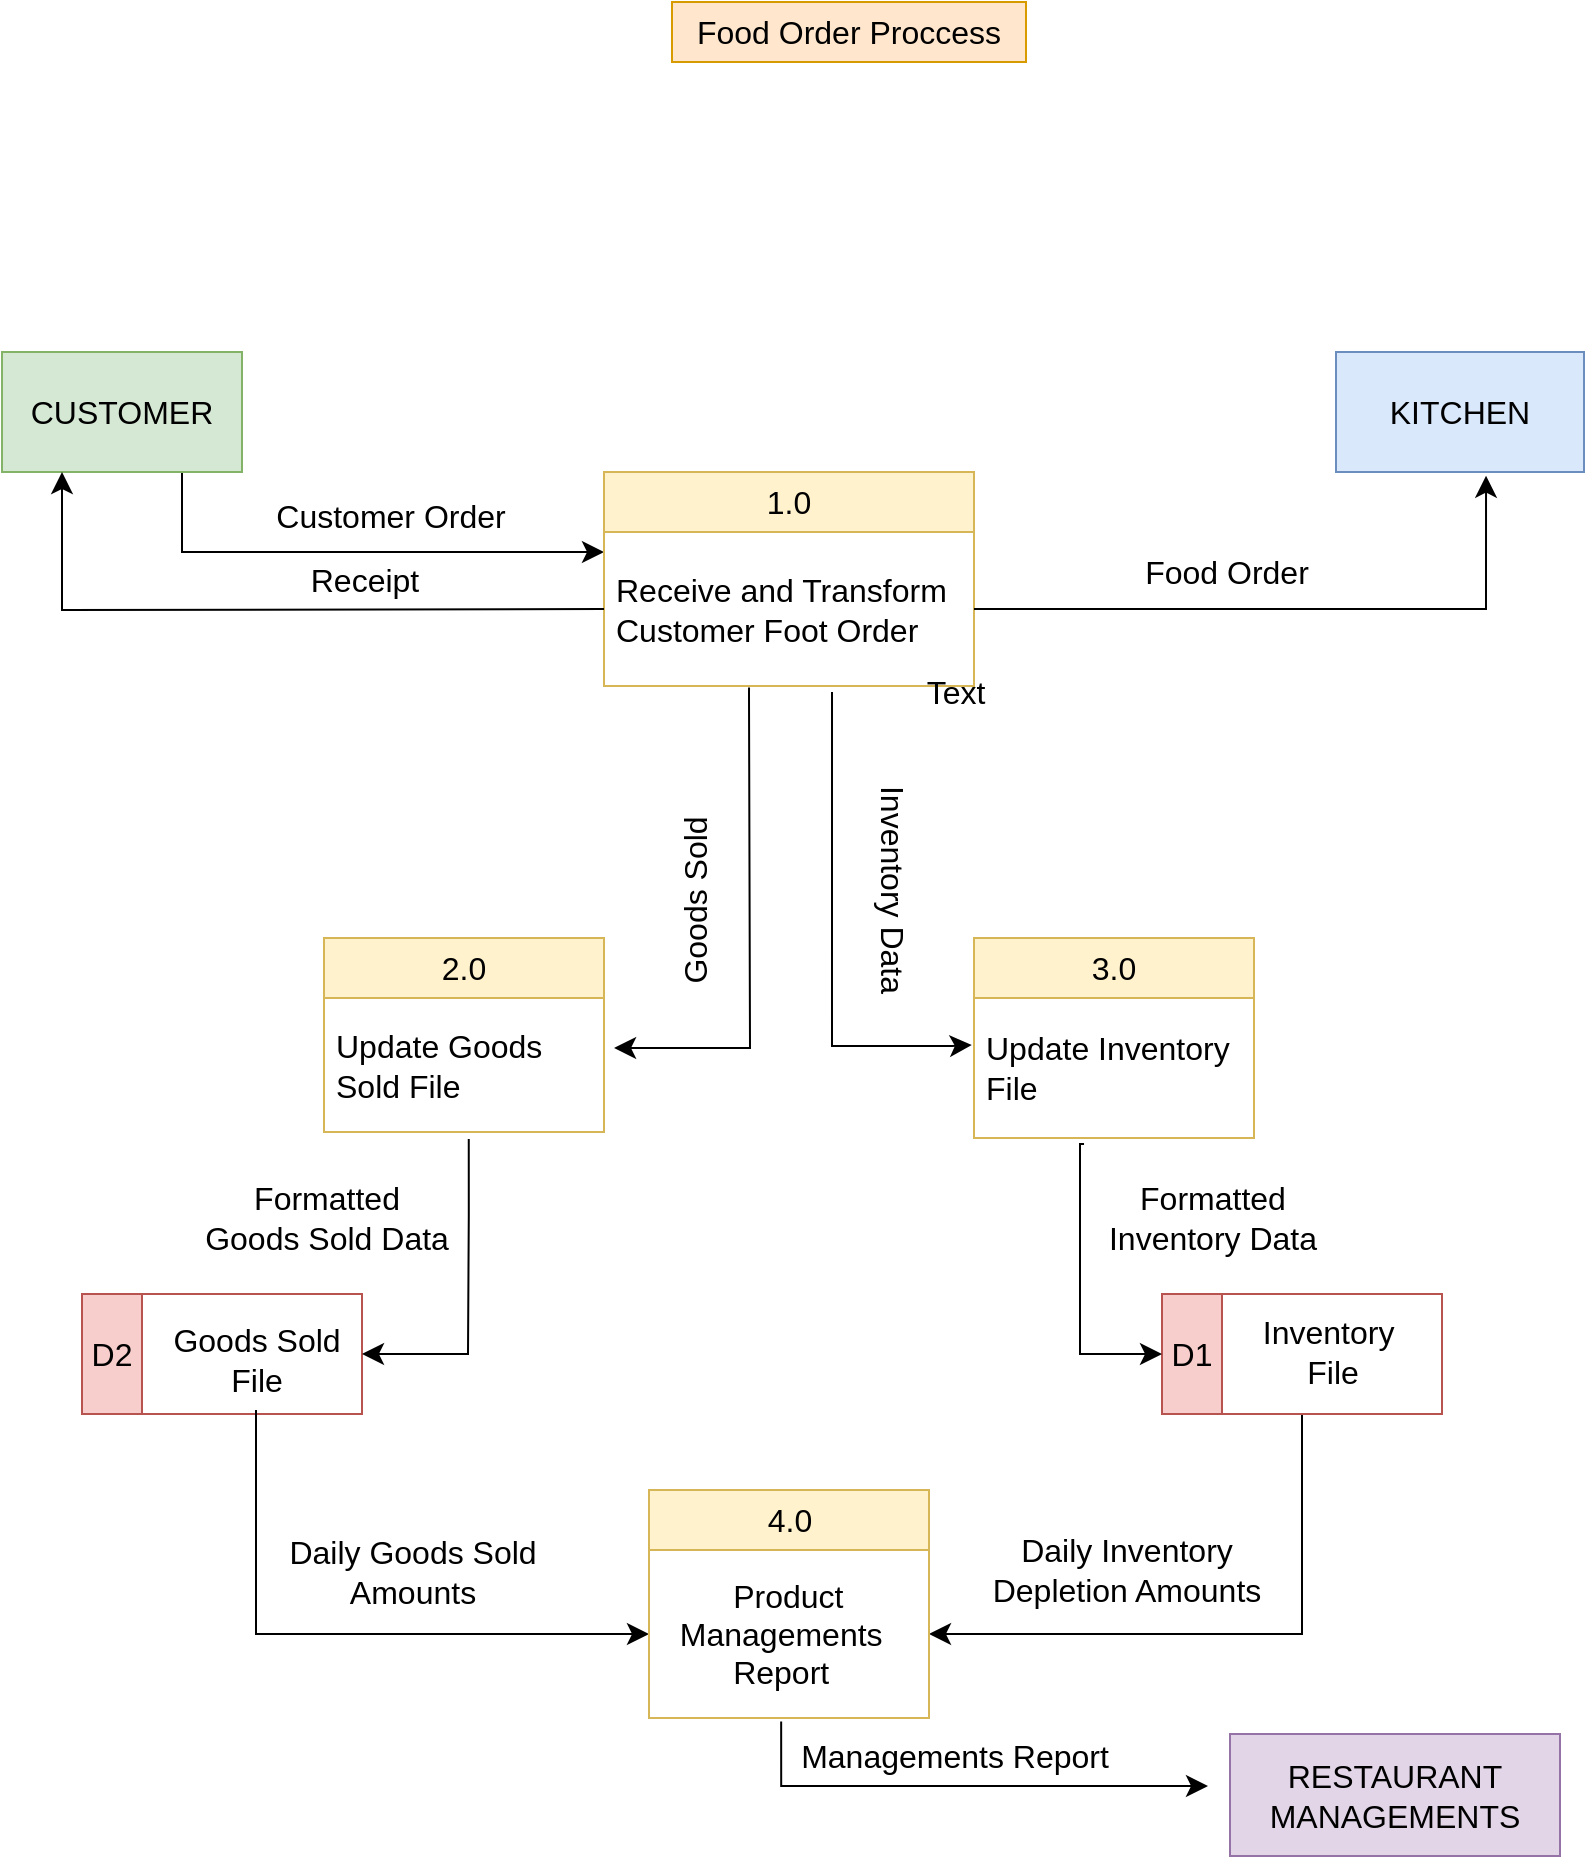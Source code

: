 <mxfile version="22.1.21" type="google" pages="3">
  <diagram name="Concept Order" id="_lz9Arbkmff_B3C-vJ0g">
    <mxGraphModel grid="0" page="0" gridSize="10" guides="1" tooltips="1" connect="1" arrows="1" fold="1" pageScale="1" pageWidth="850" pageHeight="1100" math="0" shadow="0">
      <root>
        <mxCell id="0" />
        <mxCell id="1" parent="0" />
        <mxCell id="RaQHfYHKUksMZJ2UErdJ-29" style="edgeStyle=orthogonalEdgeStyle;rounded=0;orthogonalLoop=1;jettySize=auto;html=1;exitX=0.75;exitY=1;exitDx=0;exitDy=0;fontSize=12;startSize=8;endSize=8;" edge="1" parent="1" source="DwUPUjku0HetQH6oXNHy-1" target="DwUPUjku0HetQH6oXNHy-3">
          <mxGeometry relative="1" as="geometry">
            <Array as="points">
              <mxPoint x="-127" y="66" />
            </Array>
          </mxGeometry>
        </mxCell>
        <mxCell id="DwUPUjku0HetQH6oXNHy-1" value="CUSTOMER" style="rounded=0;whiteSpace=wrap;html=1;fontSize=16;fillColor=#d5e8d4;strokeColor=#82b366;" vertex="1" parent="1">
          <mxGeometry x="-217" y="-34" width="120" height="60" as="geometry" />
        </mxCell>
        <mxCell id="DwUPUjku0HetQH6oXNHy-2" value="1.0" style="swimlane;fontStyle=0;childLayout=stackLayout;horizontal=1;startSize=30;horizontalStack=0;resizeParent=1;resizeParentMax=0;resizeLast=0;collapsible=1;marginBottom=0;whiteSpace=wrap;html=1;fontSize=16;fillColor=#fff2cc;strokeColor=#d6b656;" vertex="1" parent="1">
          <mxGeometry x="84" y="26" width="185" height="107" as="geometry" />
        </mxCell>
        <mxCell id="DwUPUjku0HetQH6oXNHy-3" value="Receive and Transform Customer Foot Order" style="text;strokeColor=none;fillColor=none;align=left;verticalAlign=middle;spacingLeft=4;spacingRight=4;overflow=hidden;points=[[0,0.5],[1,0.5]];portConstraint=eastwest;rotatable=0;whiteSpace=wrap;html=1;fontSize=16;" vertex="1" parent="DwUPUjku0HetQH6oXNHy-2">
          <mxGeometry y="30" width="185" height="77" as="geometry" />
        </mxCell>
        <mxCell id="RaQHfYHKUksMZJ2UErdJ-1" value="KITCHEN" style="rounded=0;whiteSpace=wrap;html=1;fontSize=16;fillColor=#dae8fc;strokeColor=#6c8ebf;" vertex="1" parent="1">
          <mxGeometry x="450" y="-34" width="124" height="60" as="geometry" />
        </mxCell>
        <mxCell id="RaQHfYHKUksMZJ2UErdJ-5" style="edgeStyle=orthogonalEdgeStyle;rounded=0;orthogonalLoop=1;jettySize=auto;html=1;entryX=0.605;entryY=1.031;entryDx=0;entryDy=0;entryPerimeter=0;fontSize=12;startSize=8;endSize=8;" edge="1" parent="1" source="DwUPUjku0HetQH6oXNHy-3" target="RaQHfYHKUksMZJ2UErdJ-1">
          <mxGeometry relative="1" as="geometry" />
        </mxCell>
        <mxCell id="RaQHfYHKUksMZJ2UErdJ-25" style="rounded=0;orthogonalLoop=1;jettySize=auto;html=1;exitX=0;exitY=0.5;exitDx=0;exitDy=0;entryX=0.25;entryY=1;entryDx=0;entryDy=0;fontSize=12;startSize=8;endSize=8;" edge="1" parent="1" source="DwUPUjku0HetQH6oXNHy-3" target="DwUPUjku0HetQH6oXNHy-1">
          <mxGeometry relative="1" as="geometry">
            <Array as="points">
              <mxPoint x="-187" y="95" />
            </Array>
          </mxGeometry>
        </mxCell>
        <mxCell id="RaQHfYHKUksMZJ2UErdJ-28" value="Customer Order" style="text;html=1;align=center;verticalAlign=middle;resizable=0;points=[];autosize=1;strokeColor=none;fillColor=none;fontSize=16;" vertex="1" parent="1">
          <mxGeometry x="-90" y="32" width="133" height="31" as="geometry" />
        </mxCell>
        <mxCell id="RaQHfYHKUksMZJ2UErdJ-30" value="3.0" style="swimlane;fontStyle=0;childLayout=stackLayout;horizontal=1;startSize=30;horizontalStack=0;resizeParent=1;resizeParentMax=0;resizeLast=0;collapsible=1;marginBottom=0;whiteSpace=wrap;html=1;fontSize=16;fillColor=#fff2cc;strokeColor=#d6b656;" vertex="1" parent="1">
          <mxGeometry x="269" y="259" width="140" height="100" as="geometry" />
        </mxCell>
        <mxCell id="RaQHfYHKUksMZJ2UErdJ-31" value="Update Inventory File" style="text;strokeColor=none;fillColor=none;align=left;verticalAlign=middle;spacingLeft=4;spacingRight=4;overflow=hidden;points=[[0,0.5],[1,0.5]];portConstraint=eastwest;rotatable=0;whiteSpace=wrap;html=1;fontSize=16;" vertex="1" parent="RaQHfYHKUksMZJ2UErdJ-30">
          <mxGeometry y="30" width="140" height="70" as="geometry" />
        </mxCell>
        <mxCell id="RaQHfYHKUksMZJ2UErdJ-34" value="2.0" style="swimlane;fontStyle=0;childLayout=stackLayout;horizontal=1;startSize=30;horizontalStack=0;resizeParent=1;resizeParentMax=0;resizeLast=0;collapsible=1;marginBottom=0;whiteSpace=wrap;html=1;fontSize=16;fillColor=#fff2cc;strokeColor=#d6b656;" vertex="1" parent="1">
          <mxGeometry x="-56" y="259" width="140" height="97" as="geometry" />
        </mxCell>
        <mxCell id="RaQHfYHKUksMZJ2UErdJ-35" value="Update Goods Sold File" style="text;strokeColor=none;fillColor=none;align=left;verticalAlign=middle;spacingLeft=4;spacingRight=4;overflow=hidden;points=[[0,0.5],[1,0.5]];portConstraint=eastwest;rotatable=0;whiteSpace=wrap;html=1;fontSize=16;" vertex="1" parent="RaQHfYHKUksMZJ2UErdJ-34">
          <mxGeometry y="30" width="140" height="67" as="geometry" />
        </mxCell>
        <mxCell id="RaQHfYHKUksMZJ2UErdJ-38" value="" style="endArrow=classic;html=1;rounded=0;fontSize=12;startSize=8;endSize=8;exitX=0.649;exitY=1;exitDx=0;exitDy=0;exitPerimeter=0;edgeStyle=orthogonalEdgeStyle;entryX=-0.008;entryY=0.336;entryDx=0;entryDy=0;entryPerimeter=0;" edge="1" parent="1" target="RaQHfYHKUksMZJ2UErdJ-31">
          <mxGeometry width="50" height="50" relative="1" as="geometry">
            <mxPoint x="198.005" y="136" as="sourcePoint" />
            <mxPoint x="257.94" y="311" as="targetPoint" />
            <Array as="points">
              <mxPoint x="198" y="313" />
              <mxPoint x="258" y="313" />
            </Array>
          </mxGeometry>
        </mxCell>
        <mxCell id="RaQHfYHKUksMZJ2UErdJ-41" value="" style="endArrow=classic;html=1;rounded=0;fontSize=12;startSize=8;endSize=8;entryX=1.036;entryY=0.373;entryDx=0;entryDy=0;entryPerimeter=0;exitX=0.392;exitY=1.01;exitDx=0;exitDy=0;exitPerimeter=0;edgeStyle=orthogonalEdgeStyle;" edge="1" parent="1" source="DwUPUjku0HetQH6oXNHy-3" target="RaQHfYHKUksMZJ2UErdJ-35">
          <mxGeometry width="50" height="50" relative="1" as="geometry">
            <mxPoint x="177" y="182" as="sourcePoint" />
            <mxPoint x="145" y="323" as="targetPoint" />
            <Array as="points">
              <mxPoint x="157" y="137" />
              <mxPoint x="157" y="137" />
              <mxPoint x="157" y="314" />
            </Array>
          </mxGeometry>
        </mxCell>
        <mxCell id="RaQHfYHKUksMZJ2UErdJ-57" value="D2" style="swimlane;fontStyle=0;childLayout=stackLayout;horizontal=1;startSize=30;horizontalStack=0;resizeParent=1;resizeParentMax=0;resizeLast=0;collapsible=1;marginBottom=0;whiteSpace=wrap;html=1;fontSize=16;direction=north;fillColor=#f8cecc;strokeColor=#b85450;" vertex="1" parent="1">
          <mxGeometry x="-177" y="437" width="140" height="60" as="geometry" />
        </mxCell>
        <mxCell id="RaQHfYHKUksMZJ2UErdJ-77" style="edgeStyle=orthogonalEdgeStyle;rounded=0;orthogonalLoop=1;jettySize=auto;html=1;entryX=1;entryY=0.5;entryDx=0;entryDy=0;fontSize=12;startSize=8;endSize=8;" edge="1" parent="1" source="RaQHfYHKUksMZJ2UErdJ-61" target="RaQHfYHKUksMZJ2UErdJ-72">
          <mxGeometry relative="1" as="geometry" />
        </mxCell>
        <mxCell id="RaQHfYHKUksMZJ2UErdJ-61" value="D1" style="swimlane;fontStyle=0;childLayout=stackLayout;horizontal=1;startSize=30;horizontalStack=0;resizeParent=1;resizeParentMax=0;resizeLast=0;collapsible=1;marginBottom=0;whiteSpace=wrap;html=1;fontSize=16;direction=north;fillColor=#f8cecc;strokeColor=#b85450;" vertex="1" parent="1">
          <mxGeometry x="363" y="437" width="140" height="60" as="geometry" />
        </mxCell>
        <mxCell id="RaQHfYHKUksMZJ2UErdJ-62" value="" style="endArrow=classic;html=1;rounded=0;fontSize=12;startSize=8;endSize=8;entryX=0.5;entryY=0;entryDx=0;entryDy=0;exitX=0.393;exitY=1.043;exitDx=0;exitDy=0;exitPerimeter=0;edgeStyle=orthogonalEdgeStyle;" edge="1" parent="1" source="RaQHfYHKUksMZJ2UErdJ-31" target="RaQHfYHKUksMZJ2UErdJ-61">
          <mxGeometry width="50" height="50" relative="1" as="geometry">
            <mxPoint x="152" y="301" as="sourcePoint" />
            <mxPoint x="202" y="251" as="targetPoint" />
            <Array as="points">
              <mxPoint x="322" y="362" />
              <mxPoint x="322" y="467" />
            </Array>
          </mxGeometry>
        </mxCell>
        <mxCell id="RaQHfYHKUksMZJ2UErdJ-63" value="" style="endArrow=classic;html=1;rounded=0;fontSize=12;startSize=8;endSize=8;entryX=0.5;entryY=1;entryDx=0;entryDy=0;exitX=0.517;exitY=1.053;exitDx=0;exitDy=0;exitPerimeter=0;edgeStyle=orthogonalEdgeStyle;" edge="1" parent="1" source="RaQHfYHKUksMZJ2UErdJ-35" target="RaQHfYHKUksMZJ2UErdJ-57">
          <mxGeometry width="50" height="50" relative="1" as="geometry">
            <mxPoint x="4" y="384" as="sourcePoint" />
            <mxPoint x="43" y="489" as="targetPoint" />
            <Array as="points">
              <mxPoint x="16" y="397" />
              <mxPoint x="16" y="467" />
            </Array>
          </mxGeometry>
        </mxCell>
        <mxCell id="RaQHfYHKUksMZJ2UErdJ-64" value="Inventory Data" style="text;html=1;align=center;verticalAlign=middle;resizable=0;points=[];autosize=1;strokeColor=none;fillColor=none;fontSize=16;rotation=90;" vertex="1" parent="1">
          <mxGeometry x="168" y="219" width="122" height="31" as="geometry" />
        </mxCell>
        <mxCell id="RaQHfYHKUksMZJ2UErdJ-65" value="Goods Sold" style="text;html=1;align=center;verticalAlign=middle;resizable=0;points=[];autosize=1;strokeColor=none;fillColor=none;fontSize=16;rotation=270;" vertex="1" parent="1">
          <mxGeometry x="78" y="225" width="102" height="31" as="geometry" />
        </mxCell>
        <mxCell id="RaQHfYHKUksMZJ2UErdJ-75" style="edgeStyle=orthogonalEdgeStyle;rounded=0;orthogonalLoop=1;jettySize=auto;html=1;entryX=0;entryY=0.5;entryDx=0;entryDy=0;fontSize=12;startSize=8;endSize=8;" edge="1" parent="1" source="RaQHfYHKUksMZJ2UErdJ-67" target="RaQHfYHKUksMZJ2UErdJ-72">
          <mxGeometry relative="1" as="geometry" />
        </mxCell>
        <mxCell id="RaQHfYHKUksMZJ2UErdJ-67" value="Goods Sold&lt;br&gt;File" style="text;html=1;align=center;verticalAlign=middle;resizable=0;points=[];autosize=1;strokeColor=none;fillColor=none;fontSize=16;" vertex="1" parent="1">
          <mxGeometry x="-141" y="445" width="102" height="50" as="geometry" />
        </mxCell>
        <mxCell id="RaQHfYHKUksMZJ2UErdJ-68" value="Formatted&lt;br&gt;Goods Sold Data" style="text;html=1;align=center;verticalAlign=middle;resizable=0;points=[];autosize=1;strokeColor=none;fillColor=none;fontSize=16;" vertex="1" parent="1">
          <mxGeometry x="-125" y="374" width="140" height="50" as="geometry" />
        </mxCell>
        <mxCell id="RaQHfYHKUksMZJ2UErdJ-69" value="Formatted&lt;br&gt;Inventory Data" style="text;html=1;align=center;verticalAlign=middle;resizable=0;points=[];autosize=1;strokeColor=none;fillColor=none;fontSize=16;" vertex="1" parent="1">
          <mxGeometry x="327" y="374" width="122" height="50" as="geometry" />
        </mxCell>
        <mxCell id="RaQHfYHKUksMZJ2UErdJ-70" value="Inventory&amp;nbsp;&lt;br&gt;File" style="text;html=1;align=center;verticalAlign=middle;resizable=0;points=[];autosize=1;strokeColor=none;fillColor=none;fontSize=16;" vertex="1" parent="1">
          <mxGeometry x="404" y="441" width="88" height="50" as="geometry" />
        </mxCell>
        <mxCell id="RaQHfYHKUksMZJ2UErdJ-71" value="4.0" style="swimlane;fontStyle=0;childLayout=stackLayout;horizontal=1;startSize=30;horizontalStack=0;resizeParent=1;resizeParentMax=0;resizeLast=0;collapsible=1;marginBottom=0;whiteSpace=wrap;html=1;fontSize=16;fillColor=#fff2cc;strokeColor=#d6b656;" vertex="1" parent="1">
          <mxGeometry x="106.5" y="535" width="140" height="114" as="geometry" />
        </mxCell>
        <mxCell id="RaQHfYHKUksMZJ2UErdJ-72" value="&lt;span style=&quot;white-space: pre;&quot;&gt;&#x9;&lt;/span&gt;Product&lt;br&gt;&amp;nbsp; Managements&amp;nbsp; &amp;nbsp; &amp;nbsp;&lt;span style=&quot;white-space: pre;&quot;&gt;&#x9;&lt;/span&gt;Report" style="text;strokeColor=none;fillColor=none;align=left;verticalAlign=middle;spacingLeft=4;spacingRight=4;overflow=hidden;points=[[0,0.5],[1,0.5]];portConstraint=eastwest;rotatable=0;whiteSpace=wrap;html=1;fontSize=16;" vertex="1" parent="RaQHfYHKUksMZJ2UErdJ-71">
          <mxGeometry y="30" width="140" height="84" as="geometry" />
        </mxCell>
        <mxCell id="RaQHfYHKUksMZJ2UErdJ-76" value="Daily Goods Sold&lt;br&gt;Amounts" style="text;html=1;align=center;verticalAlign=middle;resizable=0;points=[];autosize=1;strokeColor=none;fillColor=none;fontSize=16;" vertex="1" parent="1">
          <mxGeometry x="-83" y="551" width="142" height="50" as="geometry" />
        </mxCell>
        <mxCell id="RaQHfYHKUksMZJ2UErdJ-78" value="Daily Inventory &lt;br&gt;Depletion Amounts" style="text;html=1;align=center;verticalAlign=middle;resizable=0;points=[];autosize=1;strokeColor=none;fillColor=none;fontSize=16;" vertex="1" parent="1">
          <mxGeometry x="268.5" y="550" width="152" height="50" as="geometry" />
        </mxCell>
        <mxCell id="RaQHfYHKUksMZJ2UErdJ-80" value="" style="endArrow=classic;html=1;rounded=0;fontSize=12;startSize=8;endSize=8;exitX=0.472;exitY=1.021;exitDx=0;exitDy=0;exitPerimeter=0;edgeStyle=orthogonalEdgeStyle;" edge="1" parent="1" source="RaQHfYHKUksMZJ2UErdJ-72">
          <mxGeometry width="50" height="50" relative="1" as="geometry">
            <mxPoint x="235" y="733" as="sourcePoint" />
            <mxPoint x="386" y="683" as="targetPoint" />
            <Array as="points">
              <mxPoint x="173" y="683" />
            </Array>
          </mxGeometry>
        </mxCell>
        <mxCell id="RaQHfYHKUksMZJ2UErdJ-81" value="Managements Report" style="text;html=1;align=center;verticalAlign=middle;resizable=0;points=[];autosize=1;strokeColor=none;fillColor=none;fontSize=16;" vertex="1" parent="1">
          <mxGeometry x="173" y="652" width="172" height="31" as="geometry" />
        </mxCell>
        <mxCell id="RaQHfYHKUksMZJ2UErdJ-82" value="RESTAURANT&lt;br&gt;MANAGEMENTS" style="rounded=0;whiteSpace=wrap;html=1;fontSize=16;fillColor=#e1d5e7;strokeColor=#9673a6;" vertex="1" parent="1">
          <mxGeometry x="397" y="657" width="165" height="61" as="geometry" />
        </mxCell>
        <mxCell id="RaQHfYHKUksMZJ2UErdJ-84" value="Food Order" style="text;html=1;align=center;verticalAlign=middle;resizable=0;points=[];autosize=1;strokeColor=none;fillColor=none;fontSize=16;" vertex="1" parent="1">
          <mxGeometry x="345" y="60" width="100" height="31" as="geometry" />
        </mxCell>
        <mxCell id="RaQHfYHKUksMZJ2UErdJ-85" value="Receipt" style="text;html=1;align=center;verticalAlign=middle;resizable=0;points=[];autosize=1;strokeColor=none;fillColor=none;fontSize=16;" vertex="1" parent="1">
          <mxGeometry x="-72" y="64" width="72" height="31" as="geometry" />
        </mxCell>
        <mxCell id="Glrc1IF0jTSInz76G51--1" value="Text" style="text;html=1;strokeColor=none;fillColor=none;align=center;verticalAlign=middle;whiteSpace=wrap;rounded=0;fontSize=16;" vertex="1" parent="1">
          <mxGeometry x="230" y="121" width="60" height="30" as="geometry" />
        </mxCell>
        <mxCell id="Glrc1IF0jTSInz76G51--2" value="Food Order Proccess" style="text;html=1;strokeColor=#d79b00;fillColor=#ffe6cc;align=center;verticalAlign=middle;whiteSpace=wrap;rounded=0;fontSize=16;" vertex="1" parent="1">
          <mxGeometry x="118" y="-209" width="177" height="30" as="geometry" />
        </mxCell>
      </root>
    </mxGraphModel>
  </diagram>
  <diagram id="wwHghEivMgStBZs8gY8O" name="Foodpanda Order Process">
    <mxGraphModel grid="0" page="0" gridSize="10" guides="1" tooltips="1" connect="1" arrows="1" fold="1" pageScale="1" pageWidth="850" pageHeight="1100" math="0" shadow="0">
      <root>
        <mxCell id="0" />
        <mxCell id="1" parent="0" />
        <mxCell id="DNS73kOXr1KGqFNWTncN-1" value="User" style="rounded=0;whiteSpace=wrap;html=1;fontSize=16;fillColor=#f0a30a;fontColor=#000000;strokeColor=#BD7000;" vertex="1" parent="1">
          <mxGeometry x="-216" y="-85" width="120" height="60" as="geometry" />
        </mxCell>
        <mxCell id="D0YmdiGrkmF4wguopfJw-1" value="1.0" style="swimlane;fontStyle=0;childLayout=stackLayout;horizontal=1;startSize=30;horizontalStack=0;resizeParent=1;resizeParentMax=0;resizeLast=0;collapsible=1;marginBottom=0;whiteSpace=wrap;html=1;fontSize=16;fillColor=#dae8fc;strokeColor=#6c8ebf;" vertex="1" parent="1">
          <mxGeometry x="26" y="-85" width="140" height="60" as="geometry" />
        </mxCell>
        <mxCell id="D0YmdiGrkmF4wguopfJw-2" value="Turn On Location" style="text;strokeColor=none;fillColor=none;align=left;verticalAlign=middle;spacingLeft=4;spacingRight=4;overflow=hidden;points=[[0,0.5],[1,0.5]];portConstraint=eastwest;rotatable=0;whiteSpace=wrap;html=1;fontSize=16;" vertex="1" parent="D0YmdiGrkmF4wguopfJw-1">
          <mxGeometry y="30" width="140" height="30" as="geometry" />
        </mxCell>
        <mxCell id="D0YmdiGrkmF4wguopfJw-5" value="1.0" style="swimlane;fontStyle=0;childLayout=stackLayout;horizontal=1;startSize=30;horizontalStack=0;resizeParent=1;resizeParentMax=0;resizeLast=0;collapsible=1;marginBottom=0;whiteSpace=wrap;html=1;fontSize=16;fillColor=#dae8fc;strokeColor=#6c8ebf;" vertex="1" parent="1">
          <mxGeometry x="26" y="45" width="140" height="60" as="geometry" />
        </mxCell>
        <mxCell id="D0YmdiGrkmF4wguopfJw-6" value="SignUp Or Login" style="text;strokeColor=none;fillColor=none;align=left;verticalAlign=middle;spacingLeft=4;spacingRight=4;overflow=hidden;points=[[0,0.5],[1,0.5]];portConstraint=eastwest;rotatable=0;whiteSpace=wrap;html=1;fontSize=16;" vertex="1" parent="D0YmdiGrkmF4wguopfJw-5">
          <mxGeometry y="30" width="140" height="30" as="geometry" />
        </mxCell>
        <mxCell id="D0YmdiGrkmF4wguopfJw-7" style="edgeStyle=orthogonalEdgeStyle;rounded=0;orthogonalLoop=1;jettySize=auto;html=1;entryX=-0.007;entryY=-0.025;entryDx=0;entryDy=0;entryPerimeter=0;fontSize=12;startSize=8;endSize=8;" edge="1" parent="1" source="DNS73kOXr1KGqFNWTncN-1" target="D0YmdiGrkmF4wguopfJw-6">
          <mxGeometry relative="1" as="geometry">
            <Array as="points">
              <mxPoint x="-128" y="74" />
            </Array>
          </mxGeometry>
        </mxCell>
        <mxCell id="D0YmdiGrkmF4wguopfJw-8" style="edgeStyle=none;curved=1;rounded=0;orthogonalLoop=1;jettySize=auto;html=1;entryX=-0.014;entryY=-0.025;entryDx=0;entryDy=0;entryPerimeter=0;fontSize=12;startSize=8;endSize=8;" edge="1" parent="1" source="DNS73kOXr1KGqFNWTncN-1" target="D0YmdiGrkmF4wguopfJw-2">
          <mxGeometry relative="1" as="geometry" />
        </mxCell>
        <mxCell id="D0YmdiGrkmF4wguopfJw-9" value="2.0" style="swimlane;fontStyle=0;childLayout=stackLayout;horizontal=1;startSize=30;horizontalStack=0;resizeParent=1;resizeParentMax=0;resizeLast=0;collapsible=1;marginBottom=0;whiteSpace=wrap;html=1;fontSize=16;fillColor=#dae8fc;strokeColor=#6c8ebf;" vertex="1" parent="1">
          <mxGeometry x="291" y="-25" width="140" height="69" as="geometry" />
        </mxCell>
        <mxCell id="D0YmdiGrkmF4wguopfJw-10" value="Check Menu" style="text;strokeColor=#36393d;fillColor=#f9f7ed;align=left;verticalAlign=middle;spacingLeft=4;spacingRight=4;overflow=hidden;points=[[0,0.5],[1,0.5]];portConstraint=eastwest;rotatable=0;whiteSpace=wrap;html=1;fontSize=16;" vertex="1" parent="D0YmdiGrkmF4wguopfJw-9">
          <mxGeometry y="30" width="140" height="39" as="geometry" />
        </mxCell>
        <mxCell id="D0YmdiGrkmF4wguopfJw-11" style="edgeStyle=orthogonalEdgeStyle;rounded=0;orthogonalLoop=1;jettySize=auto;html=1;entryX=-0.014;entryY=0.075;entryDx=0;entryDy=0;entryPerimeter=0;fontSize=12;startSize=8;endSize=8;" edge="1" parent="1" source="D0YmdiGrkmF4wguopfJw-1" target="D0YmdiGrkmF4wguopfJw-10">
          <mxGeometry relative="1" as="geometry" />
        </mxCell>
        <mxCell id="D0YmdiGrkmF4wguopfJw-12" style="edgeStyle=orthogonalEdgeStyle;rounded=0;orthogonalLoop=1;jettySize=auto;html=1;entryX=0.529;entryY=1.042;entryDx=0;entryDy=0;entryPerimeter=0;fontSize=12;startSize=8;endSize=8;" edge="1" parent="1" source="D0YmdiGrkmF4wguopfJw-6" target="D0YmdiGrkmF4wguopfJw-10">
          <mxGeometry relative="1" as="geometry">
            <Array as="points">
              <mxPoint x="365" y="90" />
            </Array>
          </mxGeometry>
        </mxCell>
        <mxCell id="D0YmdiGrkmF4wguopfJw-13" value="3.0" style="swimlane;fontStyle=0;childLayout=stackLayout;horizontal=1;startSize=30;horizontalStack=0;resizeParent=1;resizeParentMax=0;resizeLast=0;collapsible=1;marginBottom=0;whiteSpace=wrap;html=1;fontSize=16;fillColor=#dae8fc;strokeColor=#6c8ebf;" vertex="1" parent="1">
          <mxGeometry x="515" y="-25" width="140" height="77" as="geometry" />
        </mxCell>
        <mxCell id="D0YmdiGrkmF4wguopfJw-14" value="Validate Item" style="text;strokeColor=#36393d;fillColor=#ffff88;align=left;verticalAlign=middle;spacingLeft=4;spacingRight=4;overflow=hidden;points=[[0,0.5],[1,0.5]];portConstraint=eastwest;rotatable=0;whiteSpace=wrap;html=1;fontSize=16;" vertex="1" parent="D0YmdiGrkmF4wguopfJw-13">
          <mxGeometry y="30" width="140" height="47" as="geometry" />
        </mxCell>
        <mxCell id="D0YmdiGrkmF4wguopfJw-16" value="5.0" style="swimlane;fontStyle=0;childLayout=stackLayout;horizontal=1;startSize=30;horizontalStack=0;resizeParent=1;resizeParentMax=0;resizeLast=0;collapsible=1;marginBottom=0;whiteSpace=wrap;html=1;fontSize=16;fillColor=#dae8fc;strokeColor=#6c8ebf;" vertex="1" parent="1">
          <mxGeometry x="515" y="117" width="140" height="77" as="geometry" />
        </mxCell>
        <mxCell id="D0YmdiGrkmF4wguopfJw-17" value="Process Add Card" style="text;strokeColor=#36393d;fillColor=#ffff88;align=left;verticalAlign=middle;spacingLeft=4;spacingRight=4;overflow=hidden;points=[[0,0.5],[1,0.5]];portConstraint=eastwest;rotatable=0;whiteSpace=wrap;html=1;fontSize=16;" vertex="1" parent="D0YmdiGrkmF4wguopfJw-16">
          <mxGeometry y="30" width="140" height="47" as="geometry" />
        </mxCell>
        <mxCell id="D0YmdiGrkmF4wguopfJw-21" value="6.0" style="swimlane;fontStyle=0;childLayout=stackLayout;horizontal=1;startSize=30;horizontalStack=0;resizeParent=1;resizeParentMax=0;resizeLast=0;collapsible=1;marginBottom=0;whiteSpace=wrap;html=1;fontSize=16;fillColor=#dae8fc;strokeColor=#6c8ebf;" vertex="1" parent="1">
          <mxGeometry x="291" y="171" width="140" height="86" as="geometry" />
        </mxCell>
        <mxCell id="D0YmdiGrkmF4wguopfJw-22" value="Process Ping Location" style="text;strokeColor=#36393d;fillColor=#ffcc99;align=left;verticalAlign=middle;spacingLeft=4;spacingRight=4;overflow=hidden;points=[[0,0.5],[1,0.5]];portConstraint=eastwest;rotatable=0;whiteSpace=wrap;html=1;fontSize=16;" vertex="1" parent="D0YmdiGrkmF4wguopfJw-21">
          <mxGeometry y="30" width="140" height="56" as="geometry" />
        </mxCell>
        <mxCell id="D0YmdiGrkmF4wguopfJw-23" style="edgeStyle=orthogonalEdgeStyle;rounded=0;orthogonalLoop=1;jettySize=auto;html=1;entryX=1.005;entryY=0.252;entryDx=0;entryDy=0;entryPerimeter=0;fontSize=12;startSize=8;endSize=8;" edge="1" parent="1" source="D0YmdiGrkmF4wguopfJw-17" target="D0YmdiGrkmF4wguopfJw-22">
          <mxGeometry relative="1" as="geometry" />
        </mxCell>
        <mxCell id="D0YmdiGrkmF4wguopfJw-24" style="edgeStyle=none;curved=1;rounded=0;orthogonalLoop=1;jettySize=auto;html=1;fontSize=12;startSize=8;endSize=8;" edge="1" parent="1">
          <mxGeometry relative="1" as="geometry">
            <mxPoint x="433" y="22.0" as="sourcePoint" />
            <mxPoint x="515" y="22.27" as="targetPoint" />
          </mxGeometry>
        </mxCell>
        <mxCell id="D0YmdiGrkmF4wguopfJw-25" value="7.0" style="swimlane;fontStyle=0;childLayout=stackLayout;horizontal=1;startSize=30;horizontalStack=0;resizeParent=1;resizeParentMax=0;resizeLast=0;collapsible=1;marginBottom=0;whiteSpace=wrap;html=1;fontSize=16;fillColor=#dae8fc;strokeColor=#6c8ebf;" vertex="1" parent="1">
          <mxGeometry x="291" y="314" width="140" height="86" as="geometry" />
        </mxCell>
        <mxCell id="D0YmdiGrkmF4wguopfJw-26" value="Check Payment" style="text;strokeColor=#36393d;fillColor=#ffcc99;align=left;verticalAlign=middle;spacingLeft=4;spacingRight=4;overflow=hidden;points=[[0,0.5],[1,0.5]];portConstraint=eastwest;rotatable=0;whiteSpace=wrap;html=1;fontSize=16;" vertex="1" parent="D0YmdiGrkmF4wguopfJw-25">
          <mxGeometry y="30" width="140" height="56" as="geometry" />
        </mxCell>
        <mxCell id="D0YmdiGrkmF4wguopfJw-27" value="8.0" style="swimlane;fontStyle=0;childLayout=stackLayout;horizontal=1;startSize=30;horizontalStack=0;resizeParent=1;resizeParentMax=0;resizeLast=0;collapsible=1;marginBottom=0;whiteSpace=wrap;html=1;fontSize=16;fillColor=#dae8fc;strokeColor=#6c8ebf;" vertex="1" parent="1">
          <mxGeometry x="30" y="314" width="140" height="86" as="geometry" />
        </mxCell>
        <mxCell id="D0YmdiGrkmF4wguopfJw-28" value="Sucessfull" style="text;strokeColor=#36393d;fillColor=#cdeb8b;align=left;verticalAlign=middle;spacingLeft=4;spacingRight=4;overflow=hidden;points=[[0,0.5],[1,0.5]];portConstraint=eastwest;rotatable=0;whiteSpace=wrap;html=1;fontSize=16;" vertex="1" parent="D0YmdiGrkmF4wguopfJw-27">
          <mxGeometry y="30" width="140" height="56" as="geometry" />
        </mxCell>
        <mxCell id="D0YmdiGrkmF4wguopfJw-29" value="" style="endArrow=classic;html=1;rounded=0;fontSize=12;startSize=8;endSize=8;curved=1;entryX=0.5;entryY=0;entryDx=0;entryDy=0;exitX=0.493;exitY=1.076;exitDx=0;exitDy=0;exitPerimeter=0;" edge="1" parent="1" source="D0YmdiGrkmF4wguopfJw-22" target="D0YmdiGrkmF4wguopfJw-25">
          <mxGeometry width="50" height="50" relative="1" as="geometry">
            <mxPoint x="255" y="317" as="sourcePoint" />
            <mxPoint x="305" y="267" as="targetPoint" />
          </mxGeometry>
        </mxCell>
        <mxCell id="D0YmdiGrkmF4wguopfJw-30" style="edgeStyle=none;curved=1;rounded=0;orthogonalLoop=1;jettySize=auto;html=1;entryX=1;entryY=0.5;entryDx=0;entryDy=0;fontSize=12;startSize=8;endSize=8;" edge="1" parent="1" source="D0YmdiGrkmF4wguopfJw-26" target="D0YmdiGrkmF4wguopfJw-28">
          <mxGeometry relative="1" as="geometry" />
        </mxCell>
        <mxCell id="D0YmdiGrkmF4wguopfJw-31" style="edgeStyle=orthogonalEdgeStyle;rounded=0;orthogonalLoop=1;jettySize=auto;html=1;entryX=0.25;entryY=1;entryDx=0;entryDy=0;fontSize=12;startSize=8;endSize=8;" edge="1" parent="1" source="D0YmdiGrkmF4wguopfJw-28" target="DNS73kOXr1KGqFNWTncN-1">
          <mxGeometry relative="1" as="geometry" />
        </mxCell>
        <mxCell id="D0YmdiGrkmF4wguopfJw-32" value="Delivery to user" style="text;html=1;align=center;verticalAlign=middle;resizable=0;points=[];autosize=1;strokeColor=none;fillColor=none;fontSize=16;" vertex="1" parent="1">
          <mxGeometry x="-153" y="335" width="129" height="31" as="geometry" />
        </mxCell>
        <mxCell id="D0YmdiGrkmF4wguopfJw-33" value="4.0" style="swimlane;fontStyle=0;childLayout=stackLayout;horizontal=1;startSize=30;horizontalStack=0;resizeParent=1;resizeParentMax=0;resizeLast=0;collapsible=1;marginBottom=0;whiteSpace=wrap;html=1;fontSize=16;fillColor=#dae8fc;strokeColor=#6c8ebf;" vertex="1" parent="1">
          <mxGeometry x="722" y="-82" width="140" height="77" as="geometry" />
        </mxCell>
        <mxCell id="D0YmdiGrkmF4wguopfJw-34" value="Receive Item" style="text;strokeColor=#36393d;fillColor=#eeeeee;align=left;verticalAlign=middle;spacingLeft=4;spacingRight=4;overflow=hidden;points=[[0,0.5],[1,0.5]];portConstraint=eastwest;rotatable=0;whiteSpace=wrap;html=1;fontSize=16;" vertex="1" parent="D0YmdiGrkmF4wguopfJw-33">
          <mxGeometry y="30" width="140" height="47" as="geometry" />
        </mxCell>
        <mxCell id="D0YmdiGrkmF4wguopfJw-35" style="edgeStyle=orthogonalEdgeStyle;rounded=0;orthogonalLoop=1;jettySize=auto;html=1;entryX=0.486;entryY=1.122;entryDx=0;entryDy=0;entryPerimeter=0;fontSize=12;startSize=8;endSize=8;" edge="1" parent="1" source="D0YmdiGrkmF4wguopfJw-14" target="D0YmdiGrkmF4wguopfJw-34">
          <mxGeometry relative="1" as="geometry">
            <Array as="points">
              <mxPoint x="790" y="29" />
            </Array>
          </mxGeometry>
        </mxCell>
        <mxCell id="D0YmdiGrkmF4wguopfJw-36" value="" style="endArrow=classic;html=1;rounded=0;fontSize=12;startSize=8;endSize=8;entryX=1;entryY=0.5;entryDx=0;entryDy=0;exitX=0.75;exitY=1.133;exitDx=0;exitDy=0;exitPerimeter=0;edgeStyle=orthogonalEdgeStyle;" edge="1" parent="1" source="D0YmdiGrkmF4wguopfJw-34" target="D0YmdiGrkmF4wguopfJw-17">
          <mxGeometry width="50" height="50" relative="1" as="geometry">
            <mxPoint x="768" y="100" as="sourcePoint" />
            <mxPoint x="818" y="50" as="targetPoint" />
            <Array as="points">
              <mxPoint x="827" y="170" />
            </Array>
          </mxGeometry>
        </mxCell>
        <mxCell id="D0YmdiGrkmF4wguopfJw-37" value="Foodpanda Order Process" style="text;html=1;align=center;verticalAlign=middle;resizable=0;points=[];autosize=1;strokeColor=#d6b656;fillColor=#fff2cc;fontSize=16;fontStyle=1" vertex="1" parent="1">
          <mxGeometry x="212" y="-242" width="219" height="31" as="geometry" />
        </mxCell>
      </root>
    </mxGraphModel>
  </diagram>
  <diagram id="4vIUugGZ2mu8Lfx2JlKP" name="Telegram_login">
    <mxGraphModel grid="0" page="0" gridSize="10" guides="1" tooltips="1" connect="1" arrows="1" fold="1" pageScale="1" pageWidth="850" pageHeight="1100" math="0" shadow="0">
      <root>
        <mxCell id="0" />
        <mxCell id="1" parent="0" />
        <mxCell id="Z4NBXeImmAA-fZiFAv8d-13" style="edgeStyle=orthogonalEdgeStyle;rounded=0;orthogonalLoop=1;jettySize=auto;html=1;fontSize=12;startSize=8;endSize=8;" edge="1" parent="1" source="hXXzLcwIWEgWtw94QfrL-1">
          <mxGeometry relative="1" as="geometry">
            <mxPoint x="102" y="205" as="targetPoint" />
            <Array as="points">
              <mxPoint x="-68" y="205" />
            </Array>
          </mxGeometry>
        </mxCell>
        <mxCell id="hXXzLcwIWEgWtw94QfrL-1" value="user" style="rounded=0;whiteSpace=wrap;html=1;fontSize=16;fillColor=#fff2cc;strokeColor=#d6b656;" vertex="1" parent="1">
          <mxGeometry x="-179" y="-13" width="143" height="57" as="geometry" />
        </mxCell>
        <mxCell id="hXXzLcwIWEgWtw94QfrL-2" value="1.0" style="swimlane;fontStyle=0;childLayout=stackLayout;horizontal=1;startSize=30;horizontalStack=0;resizeParent=1;resizeParentMax=0;resizeLast=0;collapsible=1;marginBottom=0;whiteSpace=wrap;html=1;fontSize=16;fillColor=#d5e8d4;strokeColor=#82b366;" vertex="1" parent="1">
          <mxGeometry x="103" y="67" width="140" height="70" as="geometry" />
        </mxCell>
        <mxCell id="hXXzLcwIWEgWtw94QfrL-3" value="Input Phone Number" style="text;strokeColor=none;fillColor=none;align=left;verticalAlign=middle;spacingLeft=4;spacingRight=4;overflow=hidden;points=[[0,0.5],[1,0.5]];portConstraint=eastwest;rotatable=0;whiteSpace=wrap;html=1;fontSize=16;" vertex="1" parent="hXXzLcwIWEgWtw94QfrL-2">
          <mxGeometry y="30" width="140" height="40" as="geometry" />
        </mxCell>
        <mxCell id="hXXzLcwIWEgWtw94QfrL-6" value="2.0" style="swimlane;fontStyle=0;childLayout=stackLayout;horizontal=1;startSize=30;horizontalStack=0;resizeParent=1;resizeParentMax=0;resizeLast=0;collapsible=1;marginBottom=0;whiteSpace=wrap;html=1;fontSize=16;fillColor=#d5e8d4;strokeColor=#82b366;" vertex="1" parent="1">
          <mxGeometry x="103" y="195" width="140" height="70" as="geometry" />
        </mxCell>
        <mxCell id="hXXzLcwIWEgWtw94QfrL-7" value="Check Verifier Code" style="text;strokeColor=none;fillColor=none;align=left;verticalAlign=middle;spacingLeft=4;spacingRight=4;overflow=hidden;points=[[0,0.5],[1,0.5]];portConstraint=eastwest;rotatable=0;whiteSpace=wrap;html=1;fontSize=16;" vertex="1" parent="hXXzLcwIWEgWtw94QfrL-6">
          <mxGeometry y="30" width="140" height="40" as="geometry" />
        </mxCell>
        <mxCell id="hXXzLcwIWEgWtw94QfrL-8" style="edgeStyle=orthogonalEdgeStyle;rounded=0;orthogonalLoop=1;jettySize=auto;html=1;fontSize=12;startSize=8;endSize=8;entryX=0.414;entryY=0.017;entryDx=0;entryDy=0;entryPerimeter=0;exitX=1;exitY=0.5;exitDx=0;exitDy=0;" edge="1" parent="1" source="hXXzLcwIWEgWtw94QfrL-1" target="hXXzLcwIWEgWtw94QfrL-2">
          <mxGeometry relative="1" as="geometry">
            <mxPoint x="93" y="14" as="targetPoint" />
          </mxGeometry>
        </mxCell>
        <mxCell id="hXXzLcwIWEgWtw94QfrL-10" value="&lt;b&gt;Telegram Form Login&lt;/b&gt;" style="text;html=1;strokeColor=#6c8ebf;fillColor=#dae8fc;align=center;verticalAlign=middle;whiteSpace=wrap;rounded=0;fontSize=16;" vertex="1" parent="1">
          <mxGeometry x="-10" y="-167" width="235" height="30" as="geometry" />
        </mxCell>
        <mxCell id="Z4NBXeImmAA-fZiFAv8d-1" style="edgeStyle=orthogonalEdgeStyle;rounded=0;orthogonalLoop=1;jettySize=auto;html=1;entryX=0.875;entryY=0.973;entryDx=0;entryDy=0;entryPerimeter=0;fontSize=12;startSize=8;endSize=8;" edge="1" parent="1" source="hXXzLcwIWEgWtw94QfrL-2" target="hXXzLcwIWEgWtw94QfrL-1">
          <mxGeometry relative="1" as="geometry" />
        </mxCell>
        <mxCell id="Z4NBXeImmAA-fZiFAv8d-2" value="4.0" style="swimlane;fontStyle=0;childLayout=stackLayout;horizontal=1;startSize=30;horizontalStack=0;resizeParent=1;resizeParentMax=0;resizeLast=0;collapsible=1;marginBottom=0;whiteSpace=wrap;html=1;fontSize=16;fillColor=#d5e8d4;strokeColor=#82b366;" vertex="1" parent="1">
          <mxGeometry x="103" y="437" width="140" height="60" as="geometry" />
        </mxCell>
        <mxCell id="Z4NBXeImmAA-fZiFAv8d-3" value="Item 1" style="text;strokeColor=none;fillColor=none;align=left;verticalAlign=middle;spacingLeft=4;spacingRight=4;overflow=hidden;points=[[0,0.5],[1,0.5]];portConstraint=eastwest;rotatable=0;whiteSpace=wrap;html=1;fontSize=16;" vertex="1" parent="Z4NBXeImmAA-fZiFAv8d-2">
          <mxGeometry y="30" width="140" height="30" as="geometry" />
        </mxCell>
        <mxCell id="Z4NBXeImmAA-fZiFAv8d-7" style="edgeStyle=orthogonalEdgeStyle;rounded=0;orthogonalLoop=1;jettySize=auto;html=1;entryX=0.5;entryY=1;entryDx=0;entryDy=0;fontSize=12;startSize=8;endSize=8;exitX=0;exitY=0.5;exitDx=0;exitDy=0;" edge="1" parent="1" source="Z4NBXeImmAA-fZiFAv8d-5" target="hXXzLcwIWEgWtw94QfrL-1">
          <mxGeometry relative="1" as="geometry">
            <Array as="points">
              <mxPoint x="-107" y="361" />
            </Array>
          </mxGeometry>
        </mxCell>
        <mxCell id="Z4NBXeImmAA-fZiFAv8d-4" value="3.0" style="swimlane;fontStyle=0;childLayout=stackLayout;horizontal=1;startSize=30;horizontalStack=0;resizeParent=1;resizeParentMax=0;resizeLast=0;collapsible=1;marginBottom=0;whiteSpace=wrap;html=1;fontSize=16;fillColor=#d5e8d4;strokeColor=#82b366;" vertex="1" parent="1">
          <mxGeometry x="103" y="316" width="140" height="60" as="geometry" />
        </mxCell>
        <mxCell id="Z4NBXeImmAA-fZiFAv8d-5" value="Item 1" style="text;strokeColor=none;fillColor=none;align=left;verticalAlign=middle;spacingLeft=4;spacingRight=4;overflow=hidden;points=[[0,0.5],[1,0.5]];portConstraint=eastwest;rotatable=0;whiteSpace=wrap;html=1;fontSize=16;" vertex="1" parent="Z4NBXeImmAA-fZiFAv8d-4">
          <mxGeometry y="30" width="140" height="30" as="geometry" />
        </mxCell>
        <mxCell id="Z4NBXeImmAA-fZiFAv8d-6" style="edgeStyle=orthogonalEdgeStyle;rounded=0;orthogonalLoop=1;jettySize=auto;html=1;fontSize=12;startSize=8;endSize=8;" edge="1" parent="1">
          <mxGeometry relative="1" as="geometry">
            <mxPoint x="103" y="239.729" as="sourcePoint" />
            <mxPoint x="-80" y="45" as="targetPoint" />
            <Array as="points">
              <mxPoint x="-80" y="239.32" />
              <mxPoint x="-80" y="51.32" />
              <mxPoint x="-80" y="51.32" />
            </Array>
          </mxGeometry>
        </mxCell>
        <mxCell id="Z4NBXeImmAA-fZiFAv8d-8" style="edgeStyle=orthogonalEdgeStyle;rounded=0;orthogonalLoop=1;jettySize=auto;html=1;entryX=0.25;entryY=1;entryDx=0;entryDy=0;fontSize=12;startSize=8;endSize=8;" edge="1" parent="1" source="Z4NBXeImmAA-fZiFAv8d-3" target="hXXzLcwIWEgWtw94QfrL-1">
          <mxGeometry relative="1" as="geometry" />
        </mxCell>
        <mxCell id="Z4NBXeImmAA-fZiFAv8d-9" value="" style="endArrow=classic;html=1;rounded=0;fontSize=12;startSize=8;endSize=8;curved=1;" edge="1" parent="1">
          <mxGeometry width="50" height="50" relative="1" as="geometry">
            <mxPoint x="175" y="135" as="sourcePoint" />
            <mxPoint x="175" y="196" as="targetPoint" />
          </mxGeometry>
        </mxCell>
        <mxCell id="Z4NBXeImmAA-fZiFAv8d-16" value="Correct" style="edgeLabel;html=1;align=center;verticalAlign=middle;resizable=0;points=[];fontSize=16;" connectable="0" vertex="1" parent="Z4NBXeImmAA-fZiFAv8d-9">
          <mxGeometry x="-0.402" y="-1" relative="1" as="geometry">
            <mxPoint y="-1" as="offset" />
          </mxGeometry>
        </mxCell>
        <mxCell id="Z4NBXeImmAA-fZiFAv8d-11" value="" style="endArrow=classic;html=1;rounded=0;fontSize=12;startSize=8;endSize=8;curved=1;" edge="1" parent="1">
          <mxGeometry width="50" height="50" relative="1" as="geometry">
            <mxPoint x="175" y="376" as="sourcePoint" />
            <mxPoint x="175" y="437" as="targetPoint" />
          </mxGeometry>
        </mxCell>
        <mxCell id="Z4NBXeImmAA-fZiFAv8d-18" value="Correct" style="edgeLabel;html=1;align=center;verticalAlign=middle;resizable=0;points=[];fontSize=16;" connectable="0" vertex="1" parent="Z4NBXeImmAA-fZiFAv8d-11">
          <mxGeometry x="-0.271" y="-1" relative="1" as="geometry">
            <mxPoint as="offset" />
          </mxGeometry>
        </mxCell>
        <mxCell id="Z4NBXeImmAA-fZiFAv8d-10" value="" style="endArrow=classic;html=1;rounded=0;fontSize=12;startSize=8;endSize=8;curved=1;exitX=0.521;exitY=1.056;exitDx=0;exitDy=0;exitPerimeter=0;" edge="1" parent="1" source="hXXzLcwIWEgWtw94QfrL-7">
          <mxGeometry width="50" height="50" relative="1" as="geometry">
            <mxPoint x="177" y="254" as="sourcePoint" />
            <mxPoint x="177" y="315" as="targetPoint" />
          </mxGeometry>
        </mxCell>
        <mxCell id="Z4NBXeImmAA-fZiFAv8d-17" value="Correct" style="edgeLabel;html=1;align=center;verticalAlign=middle;resizable=0;points=[];fontSize=16;" connectable="0" vertex="1" parent="Z4NBXeImmAA-fZiFAv8d-10">
          <mxGeometry x="-0.164" y="1" relative="1" as="geometry">
            <mxPoint as="offset" />
          </mxGeometry>
        </mxCell>
        <mxCell id="Z4NBXeImmAA-fZiFAv8d-14" style="edgeStyle=orthogonalEdgeStyle;rounded=0;orthogonalLoop=1;jettySize=auto;html=1;fontSize=12;startSize=8;endSize=8;entryX=-0.026;entryY=0.263;entryDx=0;entryDy=0;entryPerimeter=0;" edge="1" parent="1">
          <mxGeometry relative="1" as="geometry">
            <mxPoint x="100.36" y="331.78" as="targetPoint" />
            <mxPoint x="-95" y="44" as="sourcePoint" />
            <Array as="points">
              <mxPoint x="-95" y="332" />
              <mxPoint x="100" y="332" />
            </Array>
          </mxGeometry>
        </mxCell>
        <mxCell id="Z4NBXeImmAA-fZiFAv8d-15" style="edgeStyle=orthogonalEdgeStyle;rounded=0;orthogonalLoop=1;jettySize=auto;html=1;fontSize=12;startSize=8;endSize=8;entryX=0;entryY=0.25;entryDx=0;entryDy=0;" edge="1" parent="1" target="Z4NBXeImmAA-fZiFAv8d-2">
          <mxGeometry relative="1" as="geometry">
            <mxPoint x="66" y="332" as="targetPoint" />
            <mxPoint x="-129" y="44" as="sourcePoint" />
            <Array as="points">
              <mxPoint x="-129" y="451" />
              <mxPoint x="103" y="451" />
            </Array>
          </mxGeometry>
        </mxCell>
      </root>
    </mxGraphModel>
  </diagram>
</mxfile>
